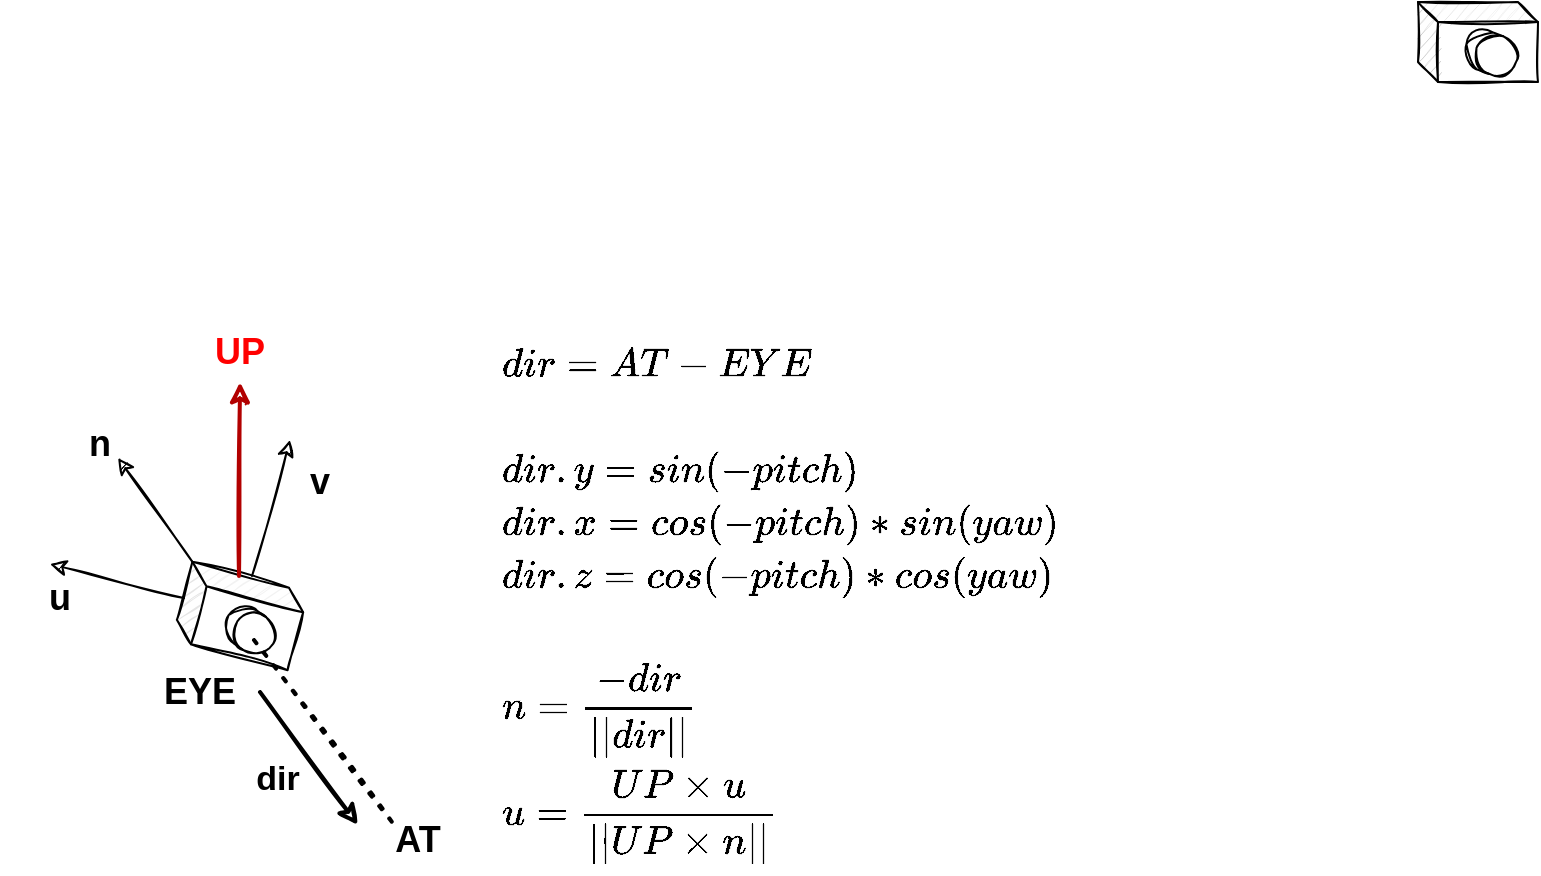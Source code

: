 <mxfile version="16.5.1" type="device"><diagram id="XzWA18d4kwf7kpJyZJNE" name="페이지-1"><mxGraphModel dx="1038" dy="649" grid="0" gridSize="10" guides="1" tooltips="1" connect="1" arrows="1" fold="1" page="1" pageScale="1" pageWidth="827" pageHeight="1169" background="none" math="1" shadow="0"><root><mxCell id="0"/><mxCell id="1" parent="0"/><mxCell id="8uFdFBMcSNjaoZMN1lVf-1" value="" style="shape=cube;whiteSpace=wrap;html=1;boundedLbl=1;backgroundOutline=1;darkOpacity=0.05;darkOpacity2=0.1;size=10;rounded=0;sketch=1;" vertex="1" parent="1"><mxGeometry x="860" y="10" width="60" height="40" as="geometry"/></mxCell><mxCell id="8uFdFBMcSNjaoZMN1lVf-2" value="" style="shape=cylinder3;whiteSpace=wrap;html=1;boundedLbl=1;backgroundOutline=1;size=10.495;rotation=110;rounded=0;sketch=1;" vertex="1" parent="1"><mxGeometry x="886.54" y="22.42" width="20.1" height="26.37" as="geometry"/></mxCell><mxCell id="8uFdFBMcSNjaoZMN1lVf-18" value="&lt;span style=&quot;font-size: 17px&quot;&gt;$$\begin{aligned}&lt;br&gt;&amp;amp;dir = AT - EYE\\&lt;br&gt;\\&lt;br style=&quot;font-size: 17px&quot;&gt;&amp;amp;dir.y = sin(-pitch)\\&lt;br style=&quot;font-size: 17px&quot;&gt;&amp;amp;dir.x = cos(-pitch) * sin(yaw)\\&lt;br style=&quot;font-size: 17px&quot;&gt;&amp;amp;dir.z = cos(-pitch) * cos(yaw)\\&lt;br style=&quot;font-size: 17px&quot;&gt;\\&lt;br style=&quot;font-size: 17px&quot;&gt;&amp;amp;n = \frac{-dir}{||dir||}\\&lt;br style=&quot;font-size: 17px&quot;&gt;&amp;amp;u = \frac{UP \times u}{||UP \times n||}\\&lt;br style=&quot;font-size: 17px&quot;&gt;&amp;amp;v = n \times u&lt;br&gt;\end{aligned}$$&lt;br&gt;&lt;/span&gt;" style="text;html=1;strokeColor=none;fillColor=none;align=left;verticalAlign=middle;whiteSpace=wrap;rounded=0;fontSize=17;labelPosition=center;verticalLabelPosition=middle;textDirection=ltr;sketch=1;horizontal=1;fontStyle=0;spacing=2;" vertex="1" parent="1"><mxGeometry x="400" y="224" width="330" height="220" as="geometry"/></mxCell><mxCell id="8uFdFBMcSNjaoZMN1lVf-9" value="" style="endArrow=classic;html=1;rounded=0;sketch=1;" edge="1" parent="1"><mxGeometry width="50" height="50" relative="1" as="geometry"><mxPoint x="243" y="308" as="sourcePoint"/><mxPoint x="176" y="291" as="targetPoint"/></mxGeometry></mxCell><mxCell id="8uFdFBMcSNjaoZMN1lVf-6" value="" style="group;rounded=0;sketch=1;rotation=15;" vertex="1" connectable="0" parent="1"><mxGeometry x="241" y="297" width="60" height="40" as="geometry"/></mxCell><mxCell id="8uFdFBMcSNjaoZMN1lVf-4" value="" style="shape=cube;whiteSpace=wrap;html=1;boundedLbl=1;backgroundOutline=1;darkOpacity=0.05;darkOpacity2=0.1;size=10;rounded=0;sketch=1;rotation=15;" vertex="1" parent="8uFdFBMcSNjaoZMN1lVf-6"><mxGeometry width="60" height="40" as="geometry"/></mxCell><mxCell id="8uFdFBMcSNjaoZMN1lVf-5" value="" style="shape=cylinder3;whiteSpace=wrap;html=1;boundedLbl=1;backgroundOutline=1;size=10.495;rotation=125;rounded=0;sketch=1;" vertex="1" parent="8uFdFBMcSNjaoZMN1lVf-6"><mxGeometry x="25" y="14" width="20.1" height="26.37" as="geometry"/></mxCell><mxCell id="8uFdFBMcSNjaoZMN1lVf-11" value="" style="endArrow=none;dashed=1;html=1;dashPattern=1 3;strokeWidth=2;rounded=0;sketch=1;" edge="1" parent="1"><mxGeometry width="50" height="50" relative="1" as="geometry"><mxPoint x="278" y="329" as="sourcePoint"/><mxPoint x="347" y="420" as="targetPoint"/></mxGeometry></mxCell><mxCell id="8uFdFBMcSNjaoZMN1lVf-12" value="&lt;b&gt;&lt;font style=&quot;font-size: 18px&quot;&gt;AT&lt;/font&gt;&lt;/b&gt;" style="text;html=1;strokeColor=none;fillColor=none;align=center;verticalAlign=middle;whiteSpace=wrap;rounded=0;sketch=1;rotation=0;" vertex="1" parent="1"><mxGeometry x="330" y="414" width="60" height="30" as="geometry"/></mxCell><mxCell id="8uFdFBMcSNjaoZMN1lVf-13" value="&lt;b&gt;&lt;font style=&quot;font-size: 18px&quot;&gt;EYE&lt;/font&gt;&lt;/b&gt;" style="text;html=1;strokeColor=none;fillColor=none;align=center;verticalAlign=middle;whiteSpace=wrap;rounded=0;sketch=1;rotation=0;" vertex="1" parent="1"><mxGeometry x="221" y="340" width="60" height="30" as="geometry"/></mxCell><mxCell id="8uFdFBMcSNjaoZMN1lVf-7" value="" style="endArrow=classic;html=1;rounded=0;sketch=1;" edge="1" parent="1"><mxGeometry width="50" height="50" relative="1" as="geometry"><mxPoint x="277" y="297" as="sourcePoint"/><mxPoint x="296" y="229" as="targetPoint"/></mxGeometry></mxCell><mxCell id="8uFdFBMcSNjaoZMN1lVf-14" value="" style="endArrow=classic;html=1;rounded=0;fontSize=18;exitX=0;exitY=0;exitDx=0;exitDy=0;exitPerimeter=0;sketch=1;" edge="1" parent="1" source="8uFdFBMcSNjaoZMN1lVf-4"><mxGeometry width="50" height="50" relative="1" as="geometry"><mxPoint x="367" y="384" as="sourcePoint"/><mxPoint x="210" y="238" as="targetPoint"/></mxGeometry></mxCell><mxCell id="8uFdFBMcSNjaoZMN1lVf-15" value="&lt;span style=&quot;font-size: 18px&quot;&gt;&lt;b&gt;v&lt;/b&gt;&lt;/span&gt;" style="text;html=1;strokeColor=none;fillColor=none;align=center;verticalAlign=middle;whiteSpace=wrap;rounded=0;sketch=1;rotation=0;" vertex="1" parent="1"><mxGeometry x="281" y="235" width="60" height="30" as="geometry"/></mxCell><mxCell id="8uFdFBMcSNjaoZMN1lVf-16" value="&lt;span style=&quot;font-size: 18px&quot;&gt;&lt;b&gt;n&lt;/b&gt;&lt;/span&gt;" style="text;html=1;strokeColor=none;fillColor=none;align=center;verticalAlign=middle;whiteSpace=wrap;rounded=0;sketch=1;rotation=0;" vertex="1" parent="1"><mxGeometry x="171" y="216" width="60" height="30" as="geometry"/></mxCell><mxCell id="8uFdFBMcSNjaoZMN1lVf-17" value="&lt;span style=&quot;font-size: 18px&quot;&gt;&lt;b&gt;u&lt;/b&gt;&lt;/span&gt;" style="text;html=1;strokeColor=none;fillColor=none;align=center;verticalAlign=middle;whiteSpace=wrap;rounded=0;sketch=1;rotation=0;" vertex="1" parent="1"><mxGeometry x="151" y="293" width="60" height="30" as="geometry"/></mxCell><mxCell id="8uFdFBMcSNjaoZMN1lVf-21" value="" style="endArrow=classic;html=1;sketch=1;fontColor=#FF0000;labelBackgroundColor=#FF0000;fillColor=#e51400;strokeColor=#B20000;strokeWidth=2;" edge="1" parent="1"><mxGeometry width="50" height="50" relative="1" as="geometry"><mxPoint x="270.5" y="297" as="sourcePoint"/><mxPoint x="271" y="200" as="targetPoint"/></mxGeometry></mxCell><mxCell id="8uFdFBMcSNjaoZMN1lVf-22" value="&lt;span style=&quot;font-size: 18px&quot;&gt;&lt;b&gt;&lt;font color=&quot;#ff0000&quot;&gt;UP&lt;/font&gt;&lt;/b&gt;&lt;/span&gt;" style="text;html=1;strokeColor=none;fillColor=none;align=center;verticalAlign=middle;whiteSpace=wrap;rounded=0;sketch=1;rotation=0;" vertex="1" parent="1"><mxGeometry x="241" y="170" width="60" height="30" as="geometry"/></mxCell><mxCell id="8uFdFBMcSNjaoZMN1lVf-24" value="dir" style="text;html=1;strokeColor=none;fillColor=none;align=center;verticalAlign=middle;whiteSpace=wrap;rounded=0;sketch=1;fontSize=17;fontColor=#000000;fontStyle=1" vertex="1" parent="1"><mxGeometry x="260" y="384" width="60" height="30" as="geometry"/></mxCell><mxCell id="8uFdFBMcSNjaoZMN1lVf-25" value="" style="endArrow=classic;html=1;labelBackgroundColor=#FF0000;sketch=1;fontSize=17;fontColor=#000000;strokeWidth=2;exitX=1;exitY=0.5;exitDx=0;exitDy=0;entryX=0;entryY=0.25;entryDx=0;entryDy=0;" edge="1" parent="1" source="8uFdFBMcSNjaoZMN1lVf-13" target="8uFdFBMcSNjaoZMN1lVf-12"><mxGeometry width="50" height="50" relative="1" as="geometry"><mxPoint x="440" y="270" as="sourcePoint"/><mxPoint x="490" y="220" as="targetPoint"/></mxGeometry></mxCell></root></mxGraphModel></diagram></mxfile>